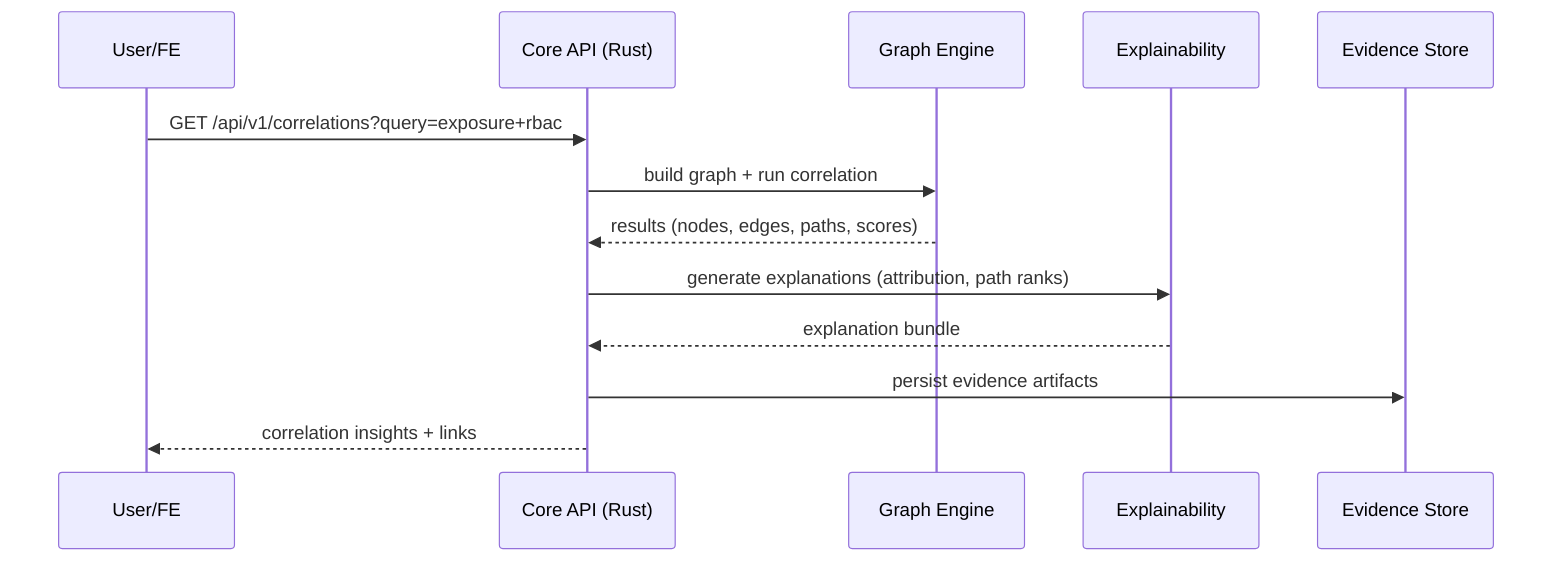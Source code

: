 sequenceDiagram
  participant U as User/FE
  participant C as Core API (Rust)
  participant G as Graph Engine
  participant X as Explainability
  participant E as Evidence Store
  U->>C: GET /api/v1/correlations?query=exposure+rbac
  C->>G: build graph + run correlation
  G-->>C: results (nodes, edges, paths, scores)
  C->>X: generate explanations (attribution, path ranks)
  X-->>C: explanation bundle
  C->>E: persist evidence artifacts
  C-->>U: correlation insights + links